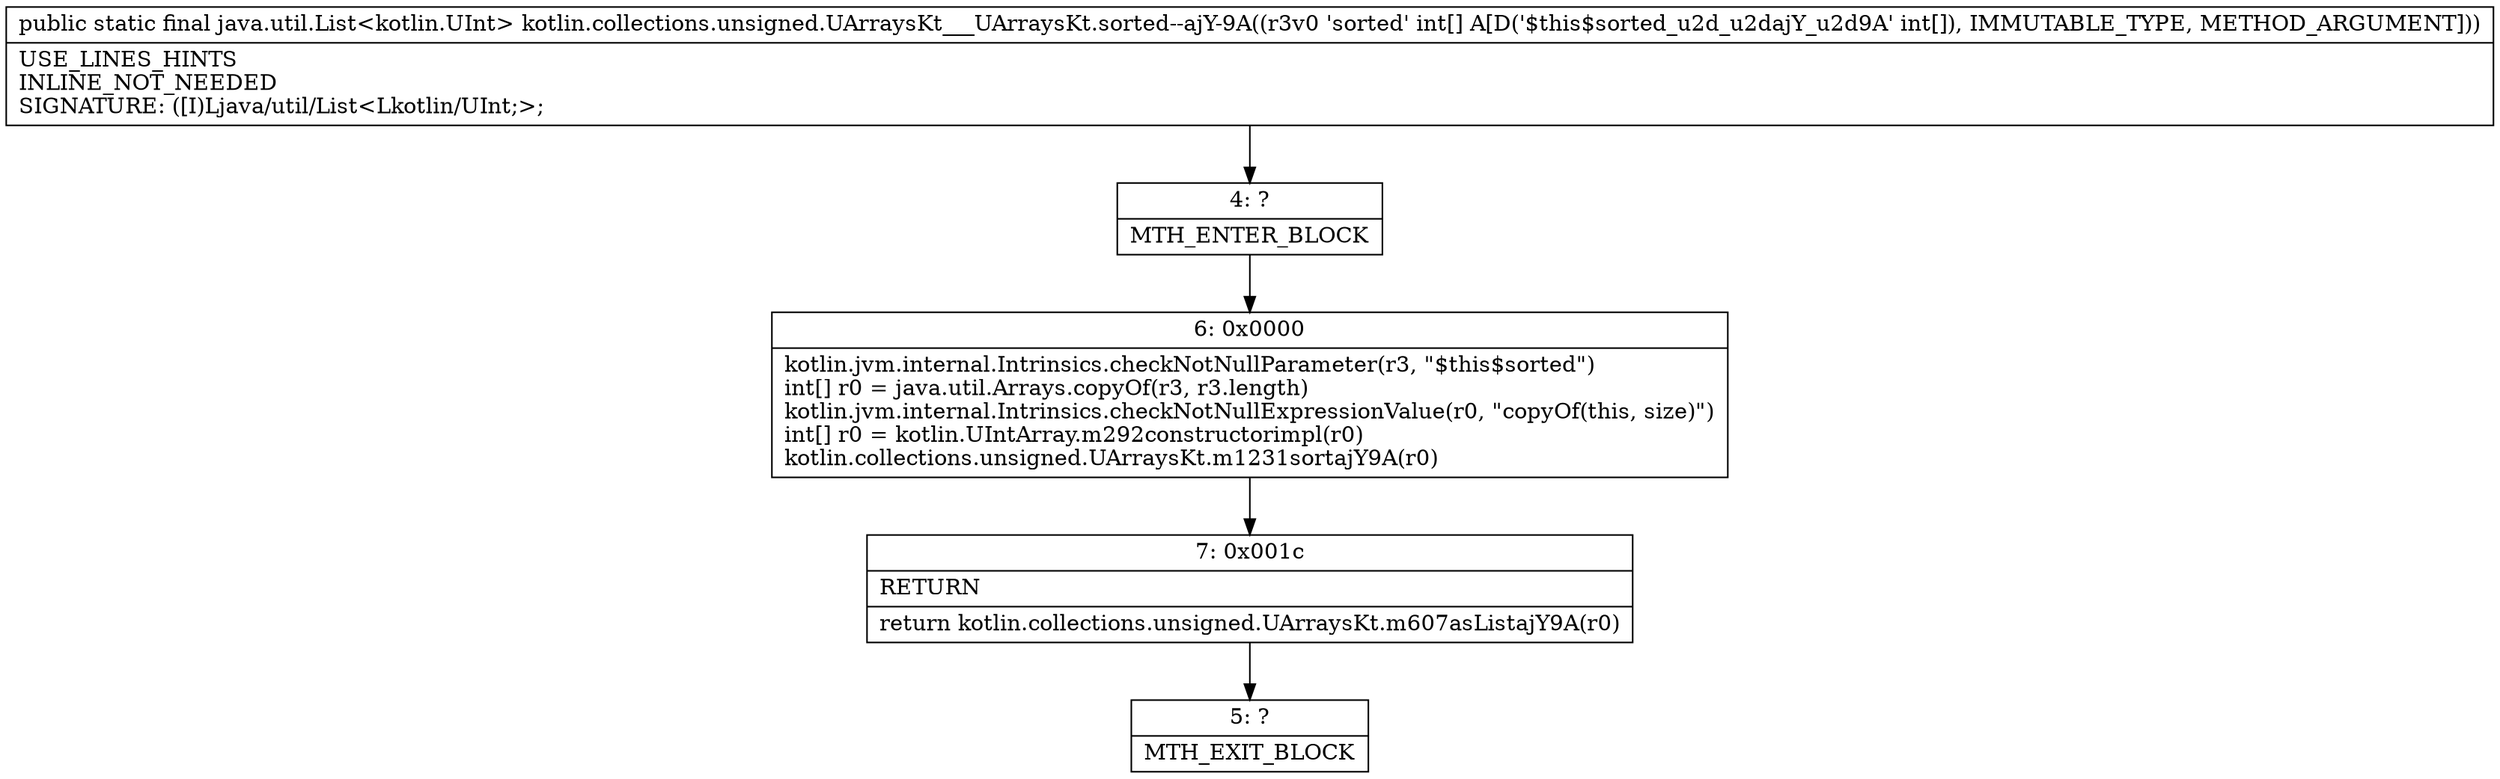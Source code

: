 digraph "CFG forkotlin.collections.unsigned.UArraysKt___UArraysKt.sorted\-\-ajY\-9A([I)Ljava\/util\/List;" {
Node_4 [shape=record,label="{4\:\ ?|MTH_ENTER_BLOCK\l}"];
Node_6 [shape=record,label="{6\:\ 0x0000|kotlin.jvm.internal.Intrinsics.checkNotNullParameter(r3, \"$this$sorted\")\lint[] r0 = java.util.Arrays.copyOf(r3, r3.length)\lkotlin.jvm.internal.Intrinsics.checkNotNullExpressionValue(r0, \"copyOf(this, size)\")\lint[] r0 = kotlin.UIntArray.m292constructorimpl(r0)\lkotlin.collections.unsigned.UArraysKt.m1231sortajY9A(r0)\l}"];
Node_7 [shape=record,label="{7\:\ 0x001c|RETURN\l|return kotlin.collections.unsigned.UArraysKt.m607asListajY9A(r0)\l}"];
Node_5 [shape=record,label="{5\:\ ?|MTH_EXIT_BLOCK\l}"];
MethodNode[shape=record,label="{public static final java.util.List\<kotlin.UInt\> kotlin.collections.unsigned.UArraysKt___UArraysKt.sorted\-\-ajY\-9A((r3v0 'sorted' int[] A[D('$this$sorted_u2d_u2dajY_u2d9A' int[]), IMMUTABLE_TYPE, METHOD_ARGUMENT]))  | USE_LINES_HINTS\lINLINE_NOT_NEEDED\lSIGNATURE: ([I)Ljava\/util\/List\<Lkotlin\/UInt;\>;\l}"];
MethodNode -> Node_4;Node_4 -> Node_6;
Node_6 -> Node_7;
Node_7 -> Node_5;
}

